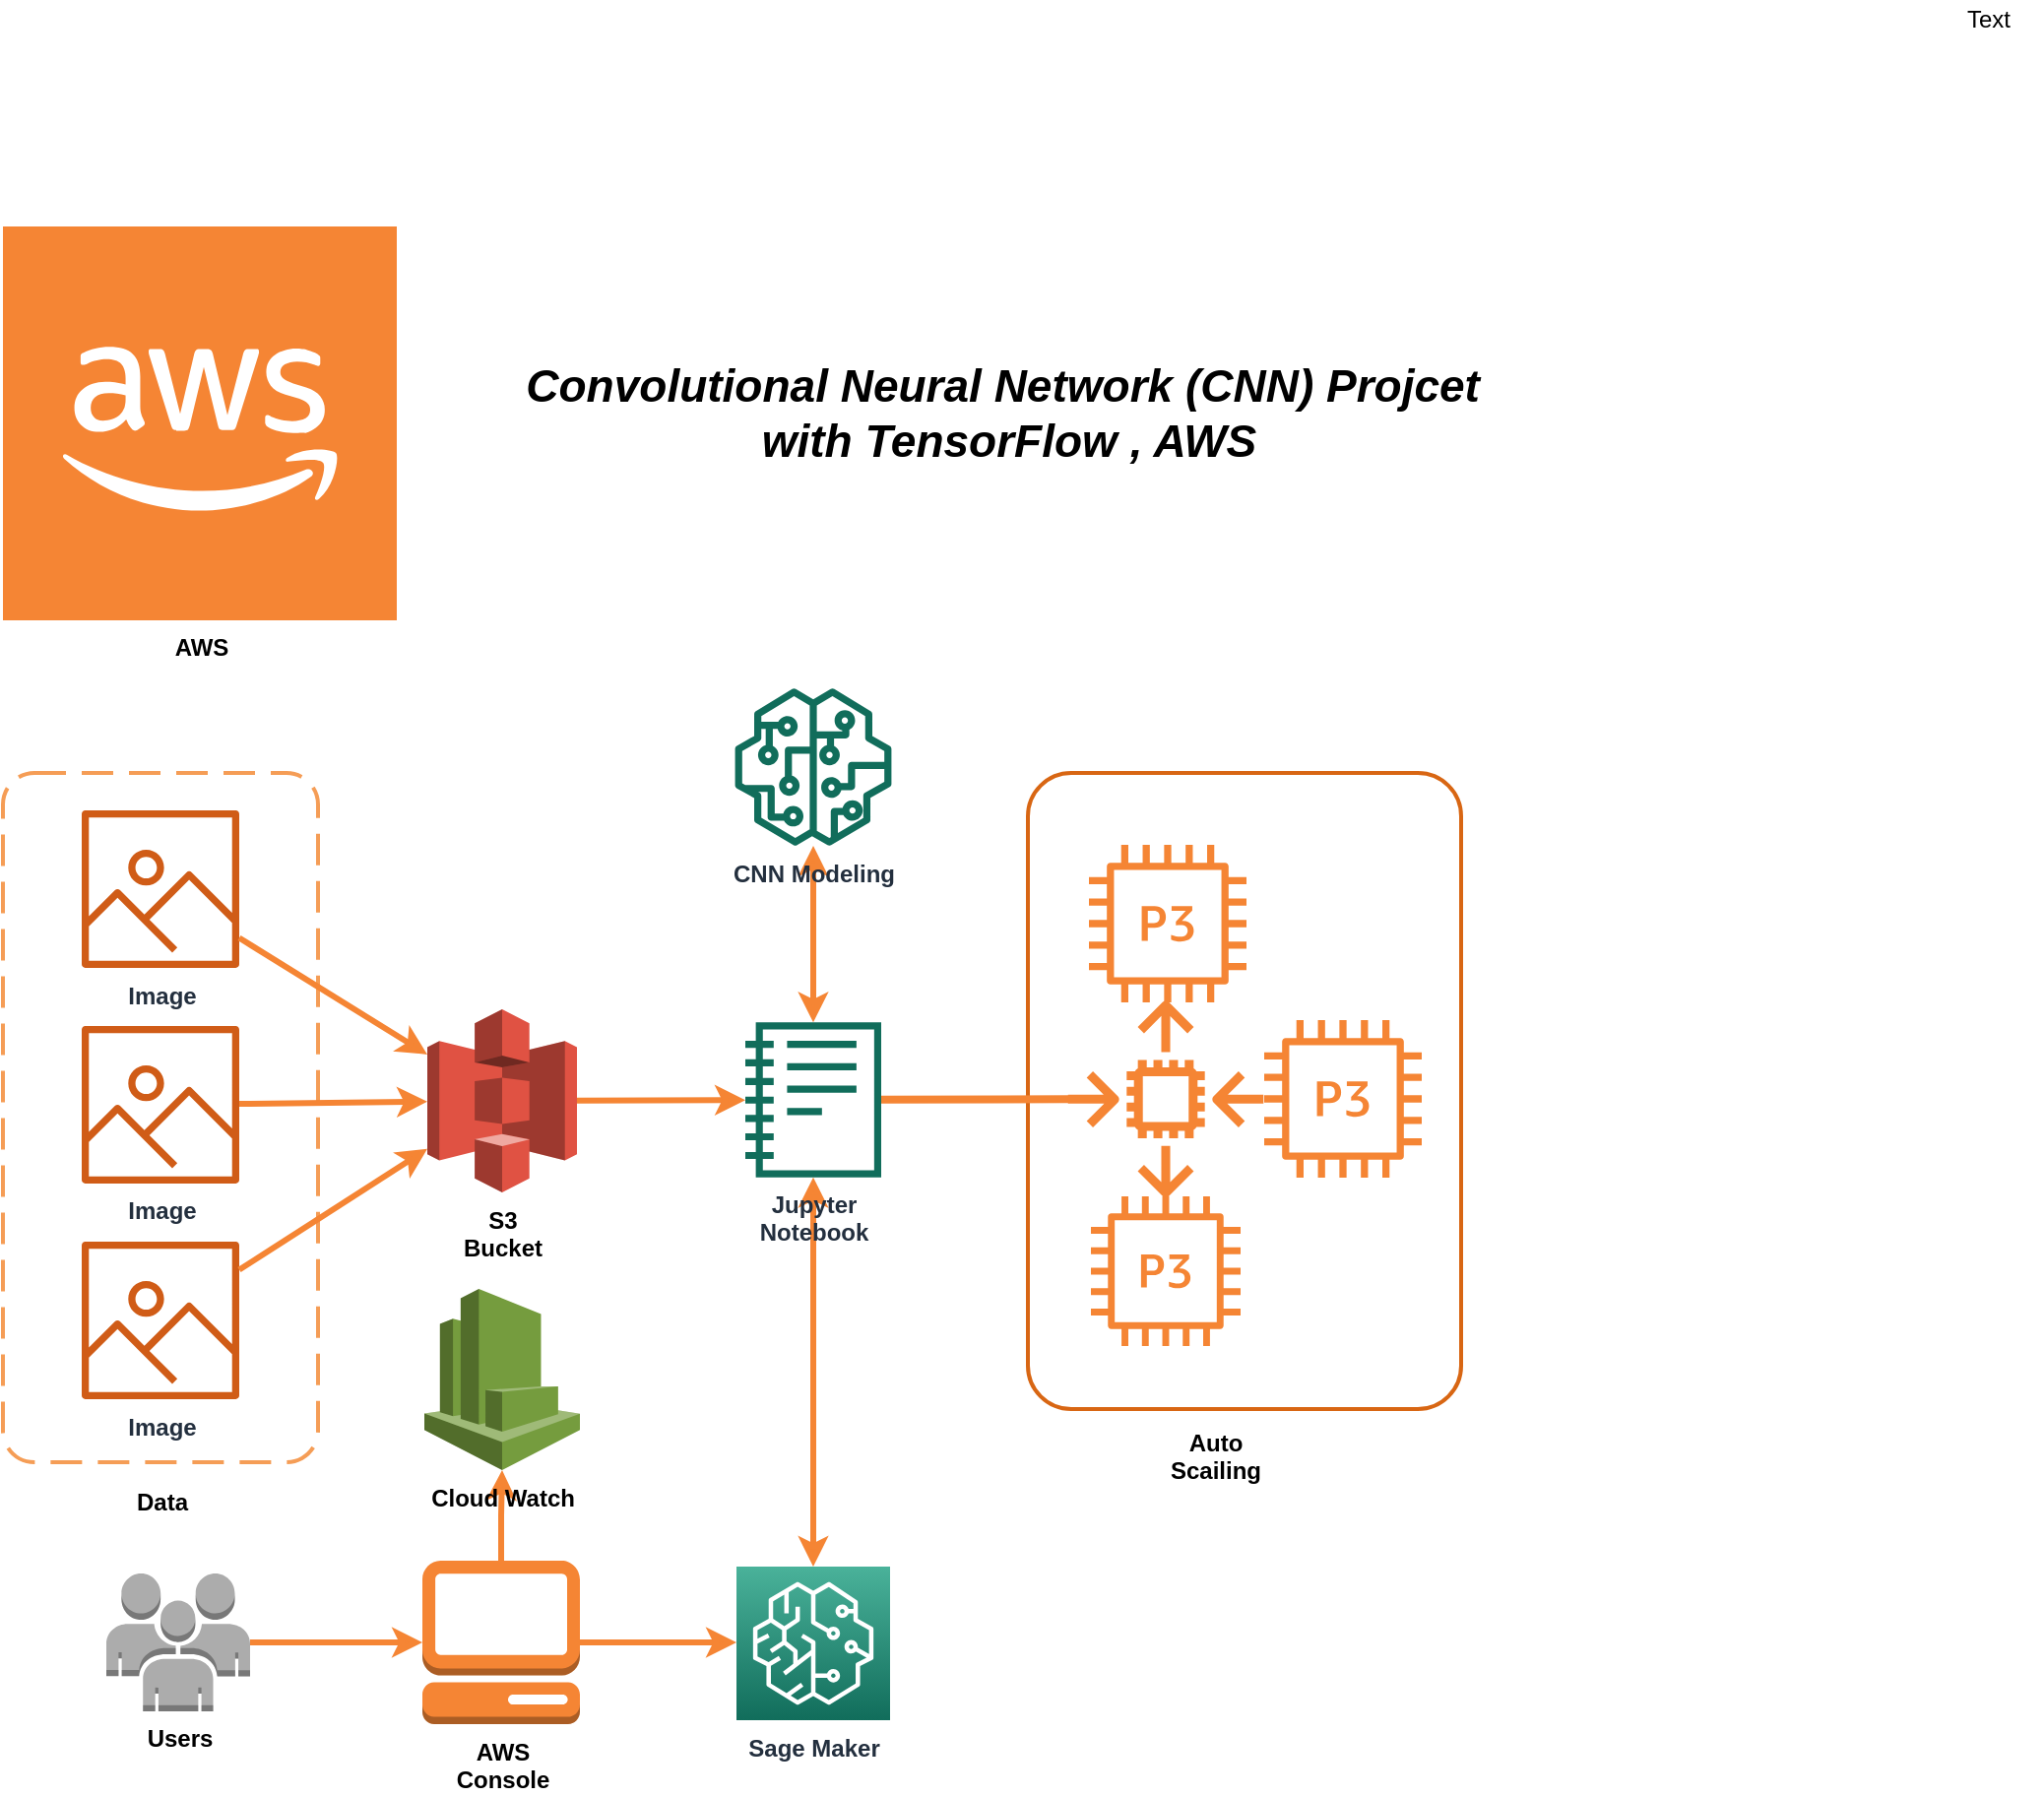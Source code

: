 <mxfile version="12.2.0" type="github" pages="1">
  <diagram id="LUJSZPQED57f7l-aZOMd" name="Page-1">
    <mxGraphModel dx="691" dy="1535" grid="1" gridSize="10" guides="1" tooltips="1" connect="1" arrows="1" fold="1" page="1" pageScale="1" pageWidth="827" pageHeight="1169" math="0" shadow="0">
      <root>
        <mxCell id="0"/>
        <mxCell id="1" parent="0"/>
        <mxCell id="87D7TpQ12_bu92wkKHwp-110" style="edgeStyle=orthogonalEdgeStyle;rounded=0;orthogonalLoop=1;jettySize=auto;html=1;strokeWidth=3;strokeColor=#F58534;" edge="1" parent="1" source="87D7TpQ12_bu92wkKHwp-16" target="87D7TpQ12_bu92wkKHwp-109">
          <mxGeometry relative="1" as="geometry">
            <mxPoint x="342.5" y="769.5" as="sourcePoint"/>
            <mxPoint x="422" y="769.5" as="targetPoint"/>
            <Array as="points"/>
          </mxGeometry>
        </mxCell>
        <mxCell id="87D7TpQ12_bu92wkKHwp-72" style="rounded=0;orthogonalLoop=1;jettySize=auto;html=1;strokeWidth=3;strokeColor=#F58534;startArrow=classic;startFill=1;" edge="1" parent="1" source="87D7TpQ12_bu92wkKHwp-11" target="87D7TpQ12_bu92wkKHwp-10">
          <mxGeometry relative="1" as="geometry">
            <mxPoint x="451" y="453.5" as="sourcePoint"/>
            <mxPoint x="451" y="263.797" as="targetPoint"/>
          </mxGeometry>
        </mxCell>
        <mxCell id="87D7TpQ12_bu92wkKHwp-68" style="edgeStyle=orthogonalEdgeStyle;rounded=0;orthogonalLoop=1;jettySize=auto;html=1;strokeWidth=3;strokeColor=#F58534;startArrow=classic;startFill=1;" edge="1" parent="1" source="87D7TpQ12_bu92wkKHwp-9" target="87D7TpQ12_bu92wkKHwp-11">
          <mxGeometry relative="1" as="geometry"/>
        </mxCell>
        <mxCell id="87D7TpQ12_bu92wkKHwp-60" value="" style="rounded=1;arcSize=10;dashed=0;strokeColor=#D86613;fillColor=none;gradientColor=none;strokeWidth=2;shadow=0;verticalAlign=bottom;" vertex="1" parent="1">
          <mxGeometry x="560" y="317.5" width="220" height="323" as="geometry"/>
        </mxCell>
        <mxCell id="87D7TpQ12_bu92wkKHwp-47" value="" style="rounded=1;arcSize=10;dashed=1;strokeColor=#F59D56;fillColor=none;gradientColor=none;dashPattern=8 4;strokeWidth=2;" vertex="1" parent="1">
          <mxGeometry x="39.5" y="317.5" width="160" height="350" as="geometry"/>
        </mxCell>
        <mxCell id="Xgf3uK81Am2HbDvksKBV-1" value="AWS" style="outlineConnect=0;dashed=0;verticalLabelPosition=bottom;verticalAlign=top;align=center;html=1;shape=mxgraph.aws3.cloud_2;fillColor=#F58534;gradientColor=none;fontStyle=1" parent="1" vertex="1">
          <mxGeometry x="39.5" y="40" width="200" height="200" as="geometry"/>
        </mxCell>
        <mxCell id="87D7TpQ12_bu92wkKHwp-9" value="Sage Maker" style="outlineConnect=0;fontColor=#232F3E;gradientColor=#4AB29A;gradientDirection=north;fillColor=#116D5B;strokeColor=#ffffff;dashed=0;verticalLabelPosition=bottom;verticalAlign=top;align=center;html=1;fontSize=12;fontStyle=1;aspect=fixed;shape=mxgraph.aws4.resourceIcon;resIcon=mxgraph.aws4.sagemaker;" vertex="1" parent="1">
          <mxGeometry x="412" y="720.5" width="78" height="78" as="geometry"/>
        </mxCell>
        <mxCell id="87D7TpQ12_bu92wkKHwp-10" value="CNN Modeling" style="outlineConnect=0;fontColor=#232F3E;gradientColor=none;fillColor=#116D5B;strokeColor=none;dashed=0;verticalLabelPosition=bottom;verticalAlign=top;align=center;html=1;fontSize=12;fontStyle=1;aspect=fixed;pointerEvents=1;shape=mxgraph.aws4.sagemaker_model;" vertex="1" parent="1">
          <mxGeometry x="411" y="274.5" width="80" height="80" as="geometry"/>
        </mxCell>
        <mxCell id="87D7TpQ12_bu92wkKHwp-11" value="Jupyter&lt;br&gt;Notebook" style="outlineConnect=0;fontColor=#232F3E;gradientColor=none;fillColor=#116D5B;strokeColor=none;dashed=0;verticalLabelPosition=bottom;verticalAlign=top;align=center;html=1;fontSize=12;fontStyle=1;aspect=fixed;pointerEvents=1;shape=mxgraph.aws4.sagemaker_notebook;" vertex="1" parent="1">
          <mxGeometry x="416.5" y="444" width="69" height="79" as="geometry"/>
        </mxCell>
        <mxCell id="87D7TpQ12_bu92wkKHwp-16" value="AWS&lt;br&gt;Console" style="outlineConnect=0;dashed=0;verticalLabelPosition=bottom;verticalAlign=top;align=center;html=1;shape=mxgraph.aws3.management_console;fillColor=#F58534;gradientColor=none;fontStyle=1" vertex="1" parent="1">
          <mxGeometry x="252.5" y="717.5" width="80" height="83" as="geometry"/>
        </mxCell>
        <mxCell id="87D7TpQ12_bu92wkKHwp-41" value="" style="outlineConnect=0;fontColor=#232F3E;gradientColor=none;fillColor=#F58534;strokeColor=none;dashed=0;verticalLabelPosition=bottom;verticalAlign=top;align=center;html=1;fontSize=12;fontStyle=1;aspect=fixed;pointerEvents=1;shape=mxgraph.aws4.auto_scaling2;shadow=0;" vertex="1" parent="1">
          <mxGeometry x="580" y="433" width="100" height="100" as="geometry"/>
        </mxCell>
        <mxCell id="87D7TpQ12_bu92wkKHwp-42" value="Users" style="outlineConnect=0;dashed=0;verticalLabelPosition=bottom;verticalAlign=top;align=center;html=1;shape=mxgraph.aws3.users;fillColor=#ACACAC;gradientColor=none;fontStyle=1" vertex="1" parent="1">
          <mxGeometry x="92" y="724" width="73" height="70" as="geometry"/>
        </mxCell>
        <mxCell id="87D7TpQ12_bu92wkKHwp-44" value="S3&lt;br&gt;Bucket" style="outlineConnect=0;dashed=0;verticalLabelPosition=bottom;verticalAlign=top;align=center;html=1;shape=mxgraph.aws3.s3;fillColor=#E05243;gradientColor=none;fontStyle=1;" vertex="1" parent="1">
          <mxGeometry x="255" y="437.5" width="76" height="93" as="geometry"/>
        </mxCell>
        <mxCell id="87D7TpQ12_bu92wkKHwp-54" value="Image" style="outlineConnect=0;fontColor=#232F3E;gradientColor=none;fillColor=#D05C17;strokeColor=none;dashed=0;verticalLabelPosition=bottom;verticalAlign=top;align=center;html=1;fontSize=12;fontStyle=1;pointerEvents=1;shape=mxgraph.aws4.container_registry_image;shadow=0;" vertex="1" parent="1">
          <mxGeometry x="69.5" y="336.5" width="100" height="80" as="geometry"/>
        </mxCell>
        <mxCell id="87D7TpQ12_bu92wkKHwp-58" value="Image" style="outlineConnect=0;fontColor=#232F3E;gradientColor=none;fillColor=#D05C17;strokeColor=none;dashed=0;verticalLabelPosition=bottom;verticalAlign=top;align=center;html=1;fontSize=12;fontStyle=1;pointerEvents=1;shape=mxgraph.aws4.container_registry_image;shadow=0;" vertex="1" parent="1">
          <mxGeometry x="69.5" y="446" width="100" height="80" as="geometry"/>
        </mxCell>
        <mxCell id="87D7TpQ12_bu92wkKHwp-59" value="Image" style="outlineConnect=0;fontColor=#232F3E;gradientColor=none;fillColor=#D05C17;strokeColor=none;dashed=0;verticalLabelPosition=bottom;verticalAlign=top;align=center;html=1;fontSize=12;fontStyle=1;pointerEvents=1;shape=mxgraph.aws4.container_registry_image;shadow=0;" vertex="1" parent="1">
          <mxGeometry x="69.5" y="555.5" width="100" height="80" as="geometry"/>
        </mxCell>
        <mxCell id="87D7TpQ12_bu92wkKHwp-70" style="edgeStyle=orthogonalEdgeStyle;rounded=0;orthogonalLoop=1;jettySize=auto;html=1;strokeWidth=3;strokeColor=#F58534;" edge="1" parent="1" source="87D7TpQ12_bu92wkKHwp-42" target="87D7TpQ12_bu92wkKHwp-16">
          <mxGeometry relative="1" as="geometry">
            <mxPoint x="291" y="670.5" as="sourcePoint"/>
            <mxPoint x="361" y="554.297" as="targetPoint"/>
          </mxGeometry>
        </mxCell>
        <mxCell id="87D7TpQ12_bu92wkKHwp-71" style="edgeStyle=orthogonalEdgeStyle;rounded=0;orthogonalLoop=1;jettySize=auto;html=1;strokeWidth=3;strokeColor=#F58534;" edge="1" parent="1" source="87D7TpQ12_bu92wkKHwp-16" target="87D7TpQ12_bu92wkKHwp-9">
          <mxGeometry relative="1" as="geometry">
            <mxPoint x="481" y="750.5" as="sourcePoint"/>
            <mxPoint x="481" y="560.797" as="targetPoint"/>
            <Array as="points">
              <mxPoint x="333" y="759.5"/>
              <mxPoint x="333" y="759.5"/>
            </Array>
          </mxGeometry>
        </mxCell>
        <mxCell id="87D7TpQ12_bu92wkKHwp-73" value="Text" style="text;html=1;resizable=0;points=[];autosize=1;align=left;verticalAlign=top;spacingTop=-4;" vertex="1" parent="1">
          <mxGeometry x="1035" y="-75" width="40" height="20" as="geometry"/>
        </mxCell>
        <mxCell id="87D7TpQ12_bu92wkKHwp-91" value="" style="outlineConnect=0;fontColor=#232F3E;gradientColor=none;fillColor=#F58534;strokeColor=none;dashed=0;verticalLabelPosition=bottom;verticalAlign=top;align=center;html=1;fontSize=12;fontStyle=0;aspect=fixed;pointerEvents=1;shape=mxgraph.aws4.p3_instance;shadow=0;" vertex="1" parent="1">
          <mxGeometry x="680" y="443" width="80" height="80" as="geometry"/>
        </mxCell>
        <mxCell id="87D7TpQ12_bu92wkKHwp-99" value="" style="outlineConnect=0;fontColor=#232F3E;gradientColor=none;fillColor=#F58534;strokeColor=none;dashed=0;verticalLabelPosition=bottom;verticalAlign=top;align=center;html=1;fontSize=12;fontStyle=0;aspect=fixed;pointerEvents=1;shape=mxgraph.aws4.p3_instance;shadow=0;" vertex="1" parent="1">
          <mxGeometry x="592" y="532.5" width="76" height="76" as="geometry"/>
        </mxCell>
        <mxCell id="87D7TpQ12_bu92wkKHwp-100" value="" style="outlineConnect=0;fontColor=#232F3E;gradientColor=none;fillColor=#F58534;strokeColor=none;dashed=0;verticalLabelPosition=bottom;verticalAlign=top;align=center;html=1;fontSize=12;fontStyle=0;aspect=fixed;pointerEvents=1;shape=mxgraph.aws4.p3_instance;shadow=0;" vertex="1" parent="1">
          <mxGeometry x="591" y="354" width="80" height="80" as="geometry"/>
        </mxCell>
        <mxCell id="87D7TpQ12_bu92wkKHwp-102" value="&lt;b&gt;Auto&lt;br&gt;Scailing&lt;/b&gt;" style="text;html=1;resizable=0;points=[];autosize=1;align=center;verticalAlign=top;spacingTop=-4;" vertex="1" parent="1">
          <mxGeometry x="625" y="647.5" width="60" height="30" as="geometry"/>
        </mxCell>
        <mxCell id="87D7TpQ12_bu92wkKHwp-104" style="rounded=0;orthogonalLoop=1;jettySize=auto;html=1;strokeWidth=4;strokeColor=#F58534;startArrow=none;startFill=0;endArrow=none;endFill=0;" edge="1" parent="1" source="87D7TpQ12_bu92wkKHwp-11">
          <mxGeometry relative="1" as="geometry">
            <mxPoint x="486.5" y="483.404" as="sourcePoint"/>
            <mxPoint x="581" y="483.14" as="targetPoint"/>
          </mxGeometry>
        </mxCell>
        <mxCell id="87D7TpQ12_bu92wkKHwp-105" style="rounded=0;orthogonalLoop=1;jettySize=auto;html=1;strokeWidth=3;strokeColor=#F58534;startArrow=none;startFill=0;" edge="1" parent="1" source="87D7TpQ12_bu92wkKHwp-58" target="87D7TpQ12_bu92wkKHwp-44">
          <mxGeometry relative="1" as="geometry">
            <mxPoint x="180.833" y="577" as="sourcePoint"/>
            <mxPoint x="180.833" y="378.297" as="targetPoint"/>
          </mxGeometry>
        </mxCell>
        <mxCell id="87D7TpQ12_bu92wkKHwp-108" value="&lt;b&gt;Data&lt;/b&gt;" style="text;html=1;resizable=0;points=[];autosize=1;align=center;verticalAlign=top;spacingTop=-4;" vertex="1" parent="1">
          <mxGeometry x="99.5" y="677.5" width="40" height="20" as="geometry"/>
        </mxCell>
        <mxCell id="87D7TpQ12_bu92wkKHwp-109" value="Cloud Watch" style="outlineConnect=0;dashed=0;verticalLabelPosition=bottom;verticalAlign=top;align=center;html=1;shape=mxgraph.aws3.cloudwatch;fillColor=#759C3E;gradientColor=none;shadow=0;strokeColor=#D86613;strokeWidth=8;fontStyle=1" vertex="1" parent="1">
          <mxGeometry x="253.5" y="579.5" width="79" height="92" as="geometry"/>
        </mxCell>
        <mxCell id="87D7TpQ12_bu92wkKHwp-111" style="rounded=0;orthogonalLoop=1;jettySize=auto;html=1;strokeWidth=3;strokeColor=#F58534;startArrow=none;startFill=0;" edge="1" parent="1" source="87D7TpQ12_bu92wkKHwp-54" target="87D7TpQ12_bu92wkKHwp-44">
          <mxGeometry relative="1" as="geometry">
            <mxPoint x="169.548" y="497" as="sourcePoint"/>
            <mxPoint x="265" y="497" as="targetPoint"/>
          </mxGeometry>
        </mxCell>
        <mxCell id="87D7TpQ12_bu92wkKHwp-114" style="rounded=0;orthogonalLoop=1;jettySize=auto;html=1;strokeWidth=3;strokeColor=#F58534;startArrow=none;startFill=0;" edge="1" parent="1" source="87D7TpQ12_bu92wkKHwp-59" target="87D7TpQ12_bu92wkKHwp-44">
          <mxGeometry relative="1" as="geometry">
            <mxPoint x="179.548" y="507" as="sourcePoint"/>
            <mxPoint x="251" y="520.5" as="targetPoint"/>
          </mxGeometry>
        </mxCell>
        <mxCell id="87D7TpQ12_bu92wkKHwp-115" style="rounded=0;orthogonalLoop=1;jettySize=auto;html=1;strokeWidth=3;strokeColor=#F58534;startArrow=none;startFill=0;" edge="1" parent="1" source="87D7TpQ12_bu92wkKHwp-44" target="87D7TpQ12_bu92wkKHwp-11">
          <mxGeometry relative="1" as="geometry">
            <mxPoint x="169.548" y="497" as="sourcePoint"/>
            <mxPoint x="265" y="497" as="targetPoint"/>
          </mxGeometry>
        </mxCell>
        <mxCell id="87D7TpQ12_bu92wkKHwp-116" value="&lt;b style=&quot;font-size: 23px;&quot;&gt;Convolutional Neural Network (CNN) Projcet&amp;nbsp;&lt;br style=&quot;font-size: 23px;&quot;&gt;with&amp;nbsp;TensorFlow , AWS&lt;/b&gt;" style="text;html=1;resizable=0;points=[];autosize=1;align=center;verticalAlign=top;spacingTop=-4;fontSize=23;fontFamily=Helvetica;fontStyle=2" vertex="1" parent="1">
          <mxGeometry x="255" y="105" width="590" height="70" as="geometry"/>
        </mxCell>
      </root>
    </mxGraphModel>
  </diagram>
</mxfile>
